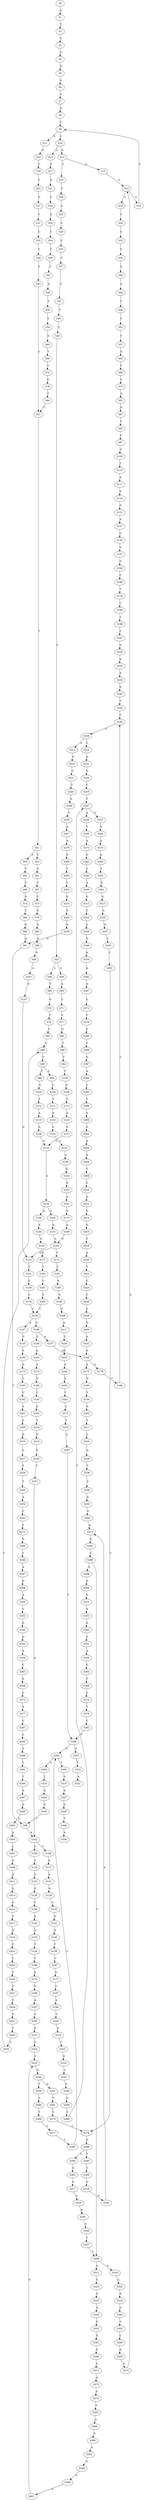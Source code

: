 strict digraph  {
	S0 -> S1 [ label = A ];
	S1 -> S2 [ label = T ];
	S2 -> S3 [ label = C ];
	S3 -> S4 [ label = C ];
	S4 -> S5 [ label = A ];
	S5 -> S6 [ label = G ];
	S6 -> S7 [ label = A ];
	S7 -> S8 [ label = A ];
	S8 -> S9 [ label = C ];
	S9 -> S10 [ label = C ];
	S9 -> S11 [ label = A ];
	S10 -> S12 [ label = A ];
	S10 -> S13 [ label = G ];
	S11 -> S14 [ label = G ];
	S12 -> S15 [ label = G ];
	S12 -> S16 [ label = C ];
	S13 -> S17 [ label = G ];
	S14 -> S18 [ label = C ];
	S15 -> S19 [ label = A ];
	S16 -> S20 [ label = C ];
	S17 -> S21 [ label = A ];
	S18 -> S22 [ label = C ];
	S19 -> S23 [ label = C ];
	S19 -> S24 [ label = A ];
	S20 -> S25 [ label = A ];
	S21 -> S26 [ label = C ];
	S22 -> S27 [ label = G ];
	S23 -> S28 [ label = T ];
	S24 -> S9 [ label = C ];
	S25 -> S29 [ label = C ];
	S26 -> S30 [ label = G ];
	S27 -> S31 [ label = T ];
	S28 -> S32 [ label = C ];
	S29 -> S33 [ label = C ];
	S30 -> S34 [ label = C ];
	S31 -> S35 [ label = C ];
	S32 -> S36 [ label = C ];
	S33 -> S37 [ label = C ];
	S34 -> S38 [ label = C ];
	S35 -> S39 [ label = C ];
	S36 -> S40 [ label = C ];
	S37 -> S41 [ label = C ];
	S38 -> S42 [ label = C ];
	S39 -> S43 [ label = T ];
	S40 -> S44 [ label = A ];
	S41 -> S45 [ label = T ];
	S42 -> S46 [ label = A ];
	S43 -> S47 [ label = C ];
	S44 -> S48 [ label = T ];
	S45 -> S49 [ label = T ];
	S46 -> S50 [ label = T ];
	S47 -> S51 [ label = T ];
	S48 -> S52 [ label = C ];
	S49 -> S53 [ label = C ];
	S50 -> S54 [ label = C ];
	S51 -> S55 [ label = T ];
	S51 -> S56 [ label = G ];
	S52 -> S57 [ label = T ];
	S53 -> S58 [ label = C ];
	S53 -> S59 [ label = G ];
	S54 -> S60 [ label = G ];
	S55 -> S61 [ label = C ];
	S56 -> S62 [ label = T ];
	S57 -> S63 [ label = G ];
	S58 -> S64 [ label = T ];
	S59 -> S65 [ label = A ];
	S60 -> S66 [ label = T ];
	S61 -> S67 [ label = T ];
	S62 -> S68 [ label = C ];
	S63 -> S69 [ label = C ];
	S64 -> S70 [ label = G ];
	S65 -> S71 [ label = T ];
	S66 -> S72 [ label = C ];
	S67 -> S73 [ label = C ];
	S68 -> S74 [ label = G ];
	S69 -> S75 [ label = C ];
	S70 -> S76 [ label = T ];
	S71 -> S77 [ label = C ];
	S72 -> S78 [ label = C ];
	S73 -> S79 [ label = G ];
	S74 -> S80 [ label = T ];
	S75 -> S81 [ label = A ];
	S76 -> S82 [ label = C ];
	S77 -> S83 [ label = G ];
	S78 -> S84 [ label = T ];
	S79 -> S85 [ label = G ];
	S80 -> S86 [ label = G ];
	S81 -> S87 [ label = G ];
	S82 -> S88 [ label = C ];
	S83 -> S89 [ label = T ];
	S84 -> S47 [ label = C ];
	S85 -> S90 [ label = A ];
	S86 -> S91 [ label = G ];
	S87 -> S92 [ label = T ];
	S88 -> S93 [ label = T ];
	S89 -> S94 [ label = T ];
	S90 -> S95 [ label = G ];
	S91 -> S96 [ label = T ];
	S92 -> S97 [ label = C ];
	S93 -> S98 [ label = A ];
	S93 -> S99 [ label = T ];
	S94 -> S100 [ label = T ];
	S95 -> S101 [ label = A ];
	S96 -> S102 [ label = A ];
	S97 -> S103 [ label = G ];
	S98 -> S104 [ label = C ];
	S99 -> S105 [ label = G ];
	S100 -> S106 [ label = G ];
	S101 -> S107 [ label = G ];
	S102 -> S108 [ label = T ];
	S102 -> S109 [ label = C ];
	S103 -> S110 [ label = T ];
	S104 -> S111 [ label = T ];
	S105 -> S112 [ label = T ];
	S106 -> S113 [ label = T ];
	S107 -> S114 [ label = G ];
	S108 -> S115 [ label = G ];
	S109 -> S116 [ label = C ];
	S110 -> S117 [ label = A ];
	S111 -> S118 [ label = A ];
	S112 -> S119 [ label = A ];
	S113 -> S120 [ label = A ];
	S114 -> S121 [ label = T ];
	S115 -> S122 [ label = A ];
	S116 -> S123 [ label = G ];
	S117 -> S124 [ label = A ];
	S118 -> S125 [ label = C ];
	S119 -> S126 [ label = G ];
	S120 -> S127 [ label = G ];
	S121 -> S128 [ label = C ];
	S122 -> S129 [ label = G ];
	S123 -> S130 [ label = G ];
	S124 -> S131 [ label = G ];
	S125 -> S132 [ label = C ];
	S126 -> S133 [ label = G ];
	S127 -> S133 [ label = G ];
	S128 -> S134 [ label = C ];
	S129 -> S135 [ label = C ];
	S130 -> S136 [ label = T ];
	S131 -> S137 [ label = A ];
	S132 -> S138 [ label = A ];
	S133 -> S139 [ label = A ];
	S134 -> S140 [ label = C ];
	S135 -> S141 [ label = G ];
	S136 -> S142 [ label = G ];
	S137 -> S143 [ label = C ];
	S138 -> S144 [ label = G ];
	S139 -> S145 [ label = G ];
	S139 -> S146 [ label = A ];
	S140 -> S147 [ label = A ];
	S140 -> S148 [ label = G ];
	S141 -> S149 [ label = G ];
	S142 -> S150 [ label = G ];
	S143 -> S151 [ label = G ];
	S144 -> S152 [ label = G ];
	S145 -> S153 [ label = A ];
	S146 -> S154 [ label = A ];
	S147 -> S155 [ label = G ];
	S148 -> S156 [ label = G ];
	S148 -> S157 [ label = A ];
	S149 -> S158 [ label = T ];
	S150 -> S159 [ label = T ];
	S151 -> S160 [ label = G ];
	S152 -> S161 [ label = A ];
	S153 -> S162 [ label = G ];
	S154 -> S163 [ label = G ];
	S155 -> S164 [ label = A ];
	S156 -> S165 [ label = A ];
	S157 -> S166 [ label = A ];
	S158 -> S167 [ label = C ];
	S159 -> S168 [ label = T ];
	S160 -> S169 [ label = C ];
	S161 -> S170 [ label = G ];
	S162 -> S171 [ label = T ];
	S162 -> S114 [ label = G ];
	S163 -> S172 [ label = G ];
	S164 -> S173 [ label = G ];
	S165 -> S174 [ label = G ];
	S166 -> S175 [ label = A ];
	S166 -> S176 [ label = G ];
	S167 -> S177 [ label = G ];
	S168 -> S178 [ label = A ];
	S169 -> S179 [ label = T ];
	S170 -> S180 [ label = A ];
	S171 -> S181 [ label = C ];
	S172 -> S182 [ label = T ];
	S173 -> S183 [ label = C ];
	S174 -> S184 [ label = G ];
	S175 -> S185 [ label = G ];
	S176 -> S186 [ label = T ];
	S177 -> S187 [ label = C ];
	S178 -> S188 [ label = G ];
	S179 -> S189 [ label = C ];
	S180 -> S162 [ label = G ];
	S181 -> S190 [ label = A ];
	S182 -> S191 [ label = C ];
	S183 -> S192 [ label = C ];
	S184 -> S193 [ label = C ];
	S185 -> S194 [ label = T ];
	S186 -> S195 [ label = C ];
	S187 -> S196 [ label = A ];
	S188 -> S197 [ label = A ];
	S189 -> S198 [ label = T ];
	S190 -> S199 [ label = G ];
	S191 -> S200 [ label = C ];
	S192 -> S201 [ label = A ];
	S193 -> S202 [ label = G ];
	S194 -> S203 [ label = G ];
	S195 -> S204 [ label = G ];
	S196 -> S205 [ label = C ];
	S197 -> S206 [ label = A ];
	S198 -> S207 [ label = C ];
	S199 -> S208 [ label = G ];
	S200 -> S140 [ label = C ];
	S201 -> S209 [ label = C ];
	S202 -> S210 [ label = T ];
	S203 -> S211 [ label = T ];
	S204 -> S212 [ label = C ];
	S204 -> S213 [ label = A ];
	S205 -> S214 [ label = G ];
	S206 -> S215 [ label = G ];
	S207 -> S216 [ label = G ];
	S208 -> S217 [ label = A ];
	S209 -> S218 [ label = G ];
	S210 -> S219 [ label = G ];
	S211 -> S220 [ label = C ];
	S212 -> S221 [ label = G ];
	S213 -> S222 [ label = G ];
	S214 -> S223 [ label = C ];
	S215 -> S224 [ label = G ];
	S216 -> S225 [ label = A ];
	S217 -> S226 [ label = C ];
	S218 -> S227 [ label = G ];
	S219 -> S228 [ label = G ];
	S220 -> S229 [ label = G ];
	S221 -> S230 [ label = G ];
	S222 -> S231 [ label = G ];
	S223 -> S232 [ label = G ];
	S224 -> S233 [ label = G ];
	S225 -> S234 [ label = A ];
	S226 -> S235 [ label = C ];
	S227 -> S236 [ label = T ];
	S228 -> S237 [ label = T ];
	S229 -> S238 [ label = T ];
	S230 -> S239 [ label = C ];
	S231 -> S240 [ label = T ];
	S232 -> S241 [ label = C ];
	S233 -> S242 [ label = G ];
	S234 -> S243 [ label = G ];
	S235 -> S244 [ label = A ];
	S236 -> S245 [ label = T ];
	S237 -> S102 [ label = A ];
	S238 -> S246 [ label = C ];
	S239 -> S247 [ label = T ];
	S240 -> S248 [ label = A ];
	S241 -> S249 [ label = G ];
	S242 -> S250 [ label = T ];
	S242 -> S251 [ label = G ];
	S243 -> S252 [ label = T ];
	S244 -> S253 [ label = G ];
	S245 -> S254 [ label = A ];
	S246 -> S255 [ label = G ];
	S247 -> S256 [ label = A ];
	S247 -> S257 [ label = G ];
	S248 -> S258 [ label = T ];
	S249 -> S259 [ label = G ];
	S250 -> S260 [ label = C ];
	S251 -> S261 [ label = T ];
	S252 -> S195 [ label = C ];
	S253 -> S262 [ label = T ];
	S254 -> S263 [ label = C ];
	S255 -> S264 [ label = G ];
	S256 -> S265 [ label = T ];
	S257 -> S266 [ label = G ];
	S258 -> S267 [ label = A ];
	S259 -> S268 [ label = C ];
	S260 -> S269 [ label = T ];
	S261 -> S270 [ label = C ];
	S262 -> S271 [ label = C ];
	S263 -> S272 [ label = T ];
	S264 -> S273 [ label = A ];
	S265 -> S274 [ label = A ];
	S266 -> S275 [ label = A ];
	S267 -> S276 [ label = A ];
	S268 -> S247 [ label = T ];
	S269 -> S277 [ label = C ];
	S270 -> S278 [ label = C ];
	S271 -> S279 [ label = T ];
	S272 -> S280 [ label = G ];
	S273 -> S281 [ label = A ];
	S274 -> S282 [ label = G ];
	S275 -> S283 [ label = A ];
	S276 -> S284 [ label = G ];
	S277 -> S285 [ label = T ];
	S278 -> S286 [ label = G ];
	S279 -> S287 [ label = C ];
	S280 -> S288 [ label = C ];
	S281 -> S289 [ label = C ];
	S282 -> S290 [ label = T ];
	S283 -> S291 [ label = T ];
	S284 -> S292 [ label = T ];
	S285 -> S293 [ label = C ];
	S286 -> S294 [ label = C ];
	S286 -> S295 [ label = T ];
	S287 -> S296 [ label = T ];
	S288 -> S297 [ label = A ];
	S289 -> S298 [ label = A ];
	S289 -> S299 [ label = T ];
	S290 -> S300 [ label = A ];
	S291 -> S301 [ label = G ];
	S292 -> S302 [ label = C ];
	S293 -> S303 [ label = T ];
	S293 -> S304 [ label = G ];
	S294 -> S305 [ label = C ];
	S295 -> S306 [ label = C ];
	S296 -> S293 [ label = C ];
	S296 -> S307 [ label = G ];
	S297 -> S308 [ label = G ];
	S298 -> S309 [ label = G ];
	S299 -> S310 [ label = G ];
	S299 -> S311 [ label = A ];
	S300 -> S312 [ label = G ];
	S301 -> S313 [ label = G ];
	S302 -> S314 [ label = G ];
	S303 -> S315 [ label = G ];
	S304 -> S316 [ label = T ];
	S305 -> S317 [ label = G ];
	S306 -> S318 [ label = G ];
	S307 -> S319 [ label = T ];
	S308 -> S320 [ label = A ];
	S309 -> S321 [ label = G ];
	S310 -> S322 [ label = C ];
	S311 -> S323 [ label = C ];
	S312 -> S324 [ label = C ];
	S313 -> S325 [ label = G ];
	S314 -> S326 [ label = T ];
	S315 -> S327 [ label = A ];
	S316 -> S328 [ label = G ];
	S317 -> S329 [ label = G ];
	S318 -> S330 [ label = G ];
	S319 -> S331 [ label = A ];
	S320 -> S332 [ label = C ];
	S321 -> S333 [ label = A ];
	S322 -> S334 [ label = A ];
	S323 -> S335 [ label = A ];
	S324 -> S336 [ label = C ];
	S325 -> S337 [ label = G ];
	S326 -> S338 [ label = G ];
	S327 -> S339 [ label = G ];
	S328 -> S340 [ label = G ];
	S329 -> S341 [ label = A ];
	S330 -> S273 [ label = A ];
	S332 -> S342 [ label = G ];
	S333 -> S343 [ label = A ];
	S334 -> S344 [ label = A ];
	S335 -> S345 [ label = A ];
	S336 -> S346 [ label = G ];
	S337 -> S347 [ label = T ];
	S338 -> S91 [ label = G ];
	S339 -> S348 [ label = T ];
	S340 -> S96 [ label = T ];
	S341 -> S349 [ label = A ];
	S342 -> S350 [ label = G ];
	S343 -> S351 [ label = T ];
	S344 -> S352 [ label = C ];
	S345 -> S353 [ label = C ];
	S346 -> S354 [ label = A ];
	S347 -> S355 [ label = C ];
	S348 -> S356 [ label = A ];
	S349 -> S357 [ label = C ];
	S350 -> S358 [ label = A ];
	S351 -> S359 [ label = A ];
	S352 -> S360 [ label = C ];
	S353 -> S361 [ label = G ];
	S354 -> S362 [ label = A ];
	S355 -> S278 [ label = C ];
	S357 -> S299 [ label = T ];
	S358 -> S363 [ label = C ];
	S359 -> S364 [ label = G ];
	S360 -> S365 [ label = A ];
	S361 -> S366 [ label = A ];
	S362 -> S367 [ label = A ];
	S363 -> S368 [ label = A ];
	S364 -> S369 [ label = T ];
	S365 -> S370 [ label = G ];
	S366 -> S371 [ label = A ];
	S367 -> S372 [ label = C ];
	S368 -> S373 [ label = C ];
	S369 -> S374 [ label = C ];
	S370 -> S19 [ label = A ];
	S371 -> S375 [ label = A ];
	S372 -> S376 [ label = C ];
	S373 -> S377 [ label = A ];
	S374 -> S378 [ label = T ];
	S375 -> S379 [ label = A ];
	S376 -> S380 [ label = C ];
	S377 -> S381 [ label = C ];
	S378 -> S382 [ label = C ];
	S379 -> S383 [ label = C ];
	S380 -> S384 [ label = C ];
	S381 -> S385 [ label = C ];
	S382 -> S296 [ label = T ];
	S383 -> S386 [ label = A ];
	S384 -> S387 [ label = G ];
	S385 -> S388 [ label = T ];
	S386 -> S389 [ label = G ];
	S387 -> S390 [ label = A ];
	S388 -> S391 [ label = C ];
	S389 -> S392 [ label = A ];
	S390 -> S393 [ label = C ];
	S391 -> S394 [ label = T ];
	S392 -> S395 [ label = A ];
	S393 -> S396 [ label = T ];
	S394 -> S397 [ label = A ];
	S395 -> S398 [ label = G ];
	S396 -> S399 [ label = A ];
	S397 -> S400 [ label = G ];
	S398 -> S401 [ label = G ];
	S399 -> S402 [ label = G ];
	S400 -> S403 [ label = A ];
	S401 -> S233 [ label = G ];
	S402 -> S404 [ label = A ];
	S403 -> S405 [ label = A ];
	S404 -> S406 [ label = A ];
	S405 -> S407 [ label = C ];
	S406 -> S408 [ label = T ];
	S407 -> S409 [ label = G ];
	S408 -> S410 [ label = C ];
	S409 -> S411 [ label = A ];
	S410 -> S412 [ label = G ];
	S411 -> S413 [ label = G ];
	S412 -> S414 [ label = G ];
	S413 -> S415 [ label = G ];
	S414 -> S416 [ label = G ];
	S415 -> S417 [ label = T ];
	S416 -> S418 [ label = T ];
	S417 -> S419 [ label = G ];
	S418 -> S420 [ label = A ];
	S419 -> S421 [ label = T ];
	S420 -> S422 [ label = T ];
	S421 -> S423 [ label = C ];
	S422 -> S424 [ label = C ];
	S423 -> S425 [ label = C ];
	S424 -> S426 [ label = C ];
	S425 -> S427 [ label = C ];
	S426 -> S428 [ label = C ];
	S427 -> S429 [ label = T ];
	S428 -> S430 [ label = G ];
	S429 -> S431 [ label = G ];
	S430 -> S432 [ label = A ];
	S431 -> S433 [ label = T ];
	S432 -> S166 [ label = A ];
	S433 -> S434 [ label = C ];
	S434 -> S88 [ label = C ];
}
